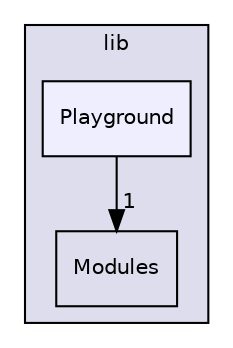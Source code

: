 digraph "lib/Playground" {
  compound=true
  node [ fontsize="10", fontname="Helvetica"];
  edge [ labelfontsize="10", labelfontname="Helvetica"];
  subgraph clusterdir_97aefd0d527b934f1d99a682da8fe6a9 {
    graph [ bgcolor="#ddddee", pencolor="black", label="lib" fontname="Helvetica", fontsize="10", URL="dir_97aefd0d527b934f1d99a682da8fe6a9.html"]
  dir_1676326358ffef63bd5695c4f3c09907 [shape=box label="Modules" URL="dir_1676326358ffef63bd5695c4f3c09907.html"];
  dir_9461dfd9083e312d21e024fa64d2e864 [shape=box, label="Playground", style="filled", fillcolor="#eeeeff", pencolor="black", URL="dir_9461dfd9083e312d21e024fa64d2e864.html"];
  }
  dir_9461dfd9083e312d21e024fa64d2e864->dir_1676326358ffef63bd5695c4f3c09907 [headlabel="1", labeldistance=1.5 headhref="dir_000007_000005.html"];
}
